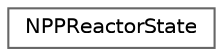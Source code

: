 digraph "Graphical Class Hierarchy"
{
 // LATEX_PDF_SIZE
  bgcolor="transparent";
  edge [fontname=Helvetica,fontsize=10,labelfontname=Helvetica,labelfontsize=10];
  node [fontname=Helvetica,fontsize=10,shape=box,height=0.2,width=0.4];
  rankdir="LR";
  Node0 [id="Node000000",label="NPPReactorState",height=0.2,width=0.4,color="grey40", fillcolor="white", style="filled",URL="$class_n_p_p_reactor_state.html",tooltip="This class is used to store the state of the simulation."];
}
